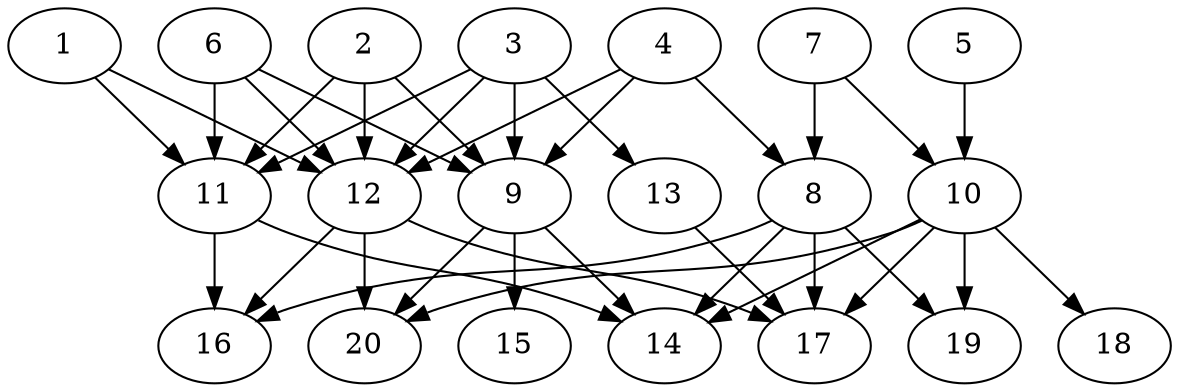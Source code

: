 // DAG automatically generated by daggen at Wed Jul 24 21:20:53 2019
// ./daggen --dot -n 20 --ccr 0.5 --fat 0.8 --regular 0.5 --density 0.7 --mindata 5242880 --maxdata 52428800 
digraph G {
  1 [size="56719360", alpha="0.12", expect_size="28359680"] 
  1 -> 11 [size ="28359680"]
  1 -> 12 [size ="28359680"]
  2 [size="35504128", alpha="0.07", expect_size="17752064"] 
  2 -> 9 [size ="17752064"]
  2 -> 11 [size ="17752064"]
  2 -> 12 [size ="17752064"]
  3 [size="76120064", alpha="0.17", expect_size="38060032"] 
  3 -> 9 [size ="38060032"]
  3 -> 11 [size ="38060032"]
  3 -> 12 [size ="38060032"]
  3 -> 13 [size ="38060032"]
  4 [size="10889216", alpha="0.16", expect_size="5444608"] 
  4 -> 8 [size ="5444608"]
  4 -> 9 [size ="5444608"]
  4 -> 12 [size ="5444608"]
  5 [size="74321920", alpha="0.14", expect_size="37160960"] 
  5 -> 10 [size ="37160960"]
  6 [size="44546048", alpha="0.19", expect_size="22273024"] 
  6 -> 9 [size ="22273024"]
  6 -> 11 [size ="22273024"]
  6 -> 12 [size ="22273024"]
  7 [size="15253504", alpha="0.03", expect_size="7626752"] 
  7 -> 8 [size ="7626752"]
  7 -> 10 [size ="7626752"]
  8 [size="95662080", alpha="0.17", expect_size="47831040"] 
  8 -> 14 [size ="47831040"]
  8 -> 16 [size ="47831040"]
  8 -> 17 [size ="47831040"]
  8 -> 19 [size ="47831040"]
  9 [size="56029184", alpha="0.08", expect_size="28014592"] 
  9 -> 14 [size ="28014592"]
  9 -> 15 [size ="28014592"]
  9 -> 20 [size ="28014592"]
  10 [size="23930880", alpha="0.10", expect_size="11965440"] 
  10 -> 14 [size ="11965440"]
  10 -> 17 [size ="11965440"]
  10 -> 18 [size ="11965440"]
  10 -> 19 [size ="11965440"]
  10 -> 20 [size ="11965440"]
  11 [size="104488960", alpha="0.06", expect_size="52244480"] 
  11 -> 14 [size ="52244480"]
  11 -> 16 [size ="52244480"]
  12 [size="65835008", alpha="0.10", expect_size="32917504"] 
  12 -> 16 [size ="32917504"]
  12 -> 17 [size ="32917504"]
  12 -> 20 [size ="32917504"]
  13 [size="99067904", alpha="0.11", expect_size="49533952"] 
  13 -> 17 [size ="49533952"]
  14 [size="84041728", alpha="0.16", expect_size="42020864"] 
  15 [size="65220608", alpha="0.10", expect_size="32610304"] 
  16 [size="35880960", alpha="0.05", expect_size="17940480"] 
  17 [size="29689856", alpha="0.18", expect_size="14844928"] 
  18 [size="44722176", alpha="0.19", expect_size="22361088"] 
  19 [size="32888832", alpha="0.19", expect_size="16444416"] 
  20 [size="69785600", alpha="0.04", expect_size="34892800"] 
}
